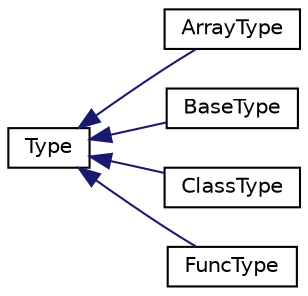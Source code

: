 digraph "Graphical Class Hierarchy"
{
 // LATEX_PDF_SIZE
  edge [fontname="Helvetica",fontsize="10",labelfontname="Helvetica",labelfontsize="10"];
  node [fontname="Helvetica",fontsize="10",shape=record];
  rankdir="LR";
  Node0 [label="Type",height=0.2,width=0.4,color="black", fillcolor="white", style="filled",URL="$classType.html",tooltip=" "];
  Node0 -> Node1 [dir="back",color="midnightblue",fontsize="10",style="solid",fontname="Helvetica"];
  Node1 [label="ArrayType",height=0.2,width=0.4,color="black", fillcolor="white", style="filled",URL="$classArrayType.html",tooltip=" "];
  Node0 -> Node2 [dir="back",color="midnightblue",fontsize="10",style="solid",fontname="Helvetica"];
  Node2 [label="BaseType",height=0.2,width=0.4,color="black", fillcolor="white", style="filled",URL="$classBaseType.html",tooltip=" "];
  Node0 -> Node3 [dir="back",color="midnightblue",fontsize="10",style="solid",fontname="Helvetica"];
  Node3 [label="ClassType",height=0.2,width=0.4,color="black", fillcolor="white", style="filled",URL="$classClassType.html",tooltip=" "];
  Node0 -> Node4 [dir="back",color="midnightblue",fontsize="10",style="solid",fontname="Helvetica"];
  Node4 [label="FuncType",height=0.2,width=0.4,color="black", fillcolor="white", style="filled",URL="$classFuncType.html",tooltip=" "];
}
